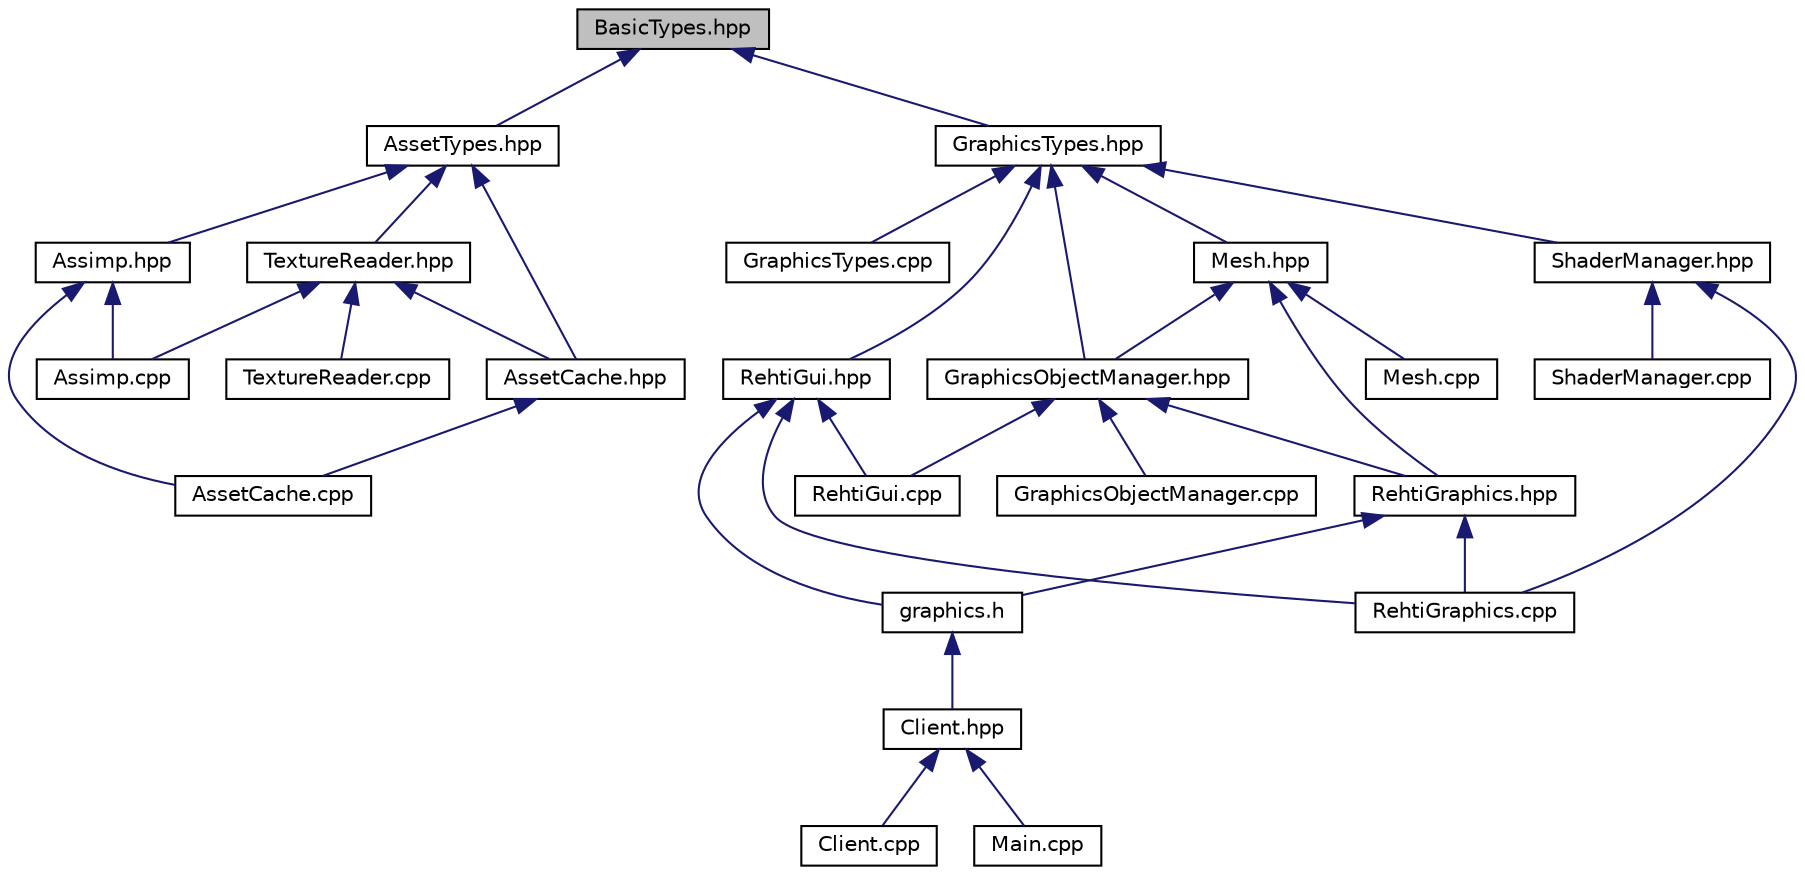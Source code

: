 digraph "BasicTypes.hpp"
{
 // LATEX_PDF_SIZE
  edge [fontname="Helvetica",fontsize="10",labelfontname="Helvetica",labelfontsize="10"];
  node [fontname="Helvetica",fontsize="10",shape=record];
  Node1 [label="BasicTypes.hpp",height=0.2,width=0.4,color="black", fillcolor="grey75", style="filled", fontcolor="black",tooltip=" "];
  Node1 -> Node2 [dir="back",color="midnightblue",fontsize="10",style="solid",fontname="Helvetica"];
  Node2 [label="AssetTypes.hpp",height=0.2,width=0.4,color="black", fillcolor="white", style="filled",URL="$AssetTypes_8hpp.html",tooltip=" "];
  Node2 -> Node3 [dir="back",color="midnightblue",fontsize="10",style="solid",fontname="Helvetica"];
  Node3 [label="AssetCache.hpp",height=0.2,width=0.4,color="black", fillcolor="white", style="filled",URL="$AssetCache_8hpp.html",tooltip=" "];
  Node3 -> Node4 [dir="back",color="midnightblue",fontsize="10",style="solid",fontname="Helvetica"];
  Node4 [label="AssetCache.cpp",height=0.2,width=0.4,color="black", fillcolor="white", style="filled",URL="$AssetCache_8cpp.html",tooltip=" "];
  Node2 -> Node5 [dir="back",color="midnightblue",fontsize="10",style="solid",fontname="Helvetica"];
  Node5 [label="Assimp.hpp",height=0.2,width=0.4,color="black", fillcolor="white", style="filled",URL="$Assimp_8hpp.html",tooltip=" "];
  Node5 -> Node4 [dir="back",color="midnightblue",fontsize="10",style="solid",fontname="Helvetica"];
  Node5 -> Node6 [dir="back",color="midnightblue",fontsize="10",style="solid",fontname="Helvetica"];
  Node6 [label="Assimp.cpp",height=0.2,width=0.4,color="black", fillcolor="white", style="filled",URL="$Assimp_8cpp.html",tooltip=" "];
  Node2 -> Node7 [dir="back",color="midnightblue",fontsize="10",style="solid",fontname="Helvetica"];
  Node7 [label="TextureReader.hpp",height=0.2,width=0.4,color="black", fillcolor="white", style="filled",URL="$TextureReader_8hpp.html",tooltip=" "];
  Node7 -> Node3 [dir="back",color="midnightblue",fontsize="10",style="solid",fontname="Helvetica"];
  Node7 -> Node6 [dir="back",color="midnightblue",fontsize="10",style="solid",fontname="Helvetica"];
  Node7 -> Node8 [dir="back",color="midnightblue",fontsize="10",style="solid",fontname="Helvetica"];
  Node8 [label="TextureReader.cpp",height=0.2,width=0.4,color="black", fillcolor="white", style="filled",URL="$TextureReader_8cpp.html",tooltip=" "];
  Node1 -> Node9 [dir="back",color="midnightblue",fontsize="10",style="solid",fontname="Helvetica"];
  Node9 [label="GraphicsTypes.hpp",height=0.2,width=0.4,color="black", fillcolor="white", style="filled",URL="$GraphicsTypes_8hpp.html",tooltip=" "];
  Node9 -> Node10 [dir="back",color="midnightblue",fontsize="10",style="solid",fontname="Helvetica"];
  Node10 [label="GraphicsObjectManager.hpp",height=0.2,width=0.4,color="black", fillcolor="white", style="filled",URL="$GraphicsObjectManager_8hpp.html",tooltip=" "];
  Node10 -> Node11 [dir="back",color="midnightblue",fontsize="10",style="solid",fontname="Helvetica"];
  Node11 [label="GraphicsObjectManager.cpp",height=0.2,width=0.4,color="black", fillcolor="white", style="filled",URL="$GraphicsObjectManager_8cpp.html",tooltip=" "];
  Node10 -> Node12 [dir="back",color="midnightblue",fontsize="10",style="solid",fontname="Helvetica"];
  Node12 [label="RehtiGraphics.hpp",height=0.2,width=0.4,color="black", fillcolor="white", style="filled",URL="$RehtiGraphics_8hpp.html",tooltip=" "];
  Node12 -> Node13 [dir="back",color="midnightblue",fontsize="10",style="solid",fontname="Helvetica"];
  Node13 [label="graphics.h",height=0.2,width=0.4,color="black", fillcolor="white", style="filled",URL="$graphics_8h.html",tooltip=" "];
  Node13 -> Node14 [dir="back",color="midnightblue",fontsize="10",style="solid",fontname="Helvetica"];
  Node14 [label="Client.hpp",height=0.2,width=0.4,color="black", fillcolor="white", style="filled",URL="$Client_8hpp.html",tooltip=" "];
  Node14 -> Node15 [dir="back",color="midnightblue",fontsize="10",style="solid",fontname="Helvetica"];
  Node15 [label="Client.cpp",height=0.2,width=0.4,color="black", fillcolor="white", style="filled",URL="$Client_8cpp.html",tooltip=" "];
  Node14 -> Node16 [dir="back",color="midnightblue",fontsize="10",style="solid",fontname="Helvetica"];
  Node16 [label="Main.cpp",height=0.2,width=0.4,color="black", fillcolor="white", style="filled",URL="$client_2src_2Main_8cpp.html",tooltip=" "];
  Node12 -> Node17 [dir="back",color="midnightblue",fontsize="10",style="solid",fontname="Helvetica"];
  Node17 [label="RehtiGraphics.cpp",height=0.2,width=0.4,color="black", fillcolor="white", style="filled",URL="$RehtiGraphics_8cpp.html",tooltip=" "];
  Node10 -> Node18 [dir="back",color="midnightblue",fontsize="10",style="solid",fontname="Helvetica"];
  Node18 [label="RehtiGui.cpp",height=0.2,width=0.4,color="black", fillcolor="white", style="filled",URL="$RehtiGui_8cpp.html",tooltip=" "];
  Node9 -> Node19 [dir="back",color="midnightblue",fontsize="10",style="solid",fontname="Helvetica"];
  Node19 [label="GraphicsTypes.cpp",height=0.2,width=0.4,color="black", fillcolor="white", style="filled",URL="$GraphicsTypes_8cpp.html",tooltip=" "];
  Node9 -> Node20 [dir="back",color="midnightblue",fontsize="10",style="solid",fontname="Helvetica"];
  Node20 [label="Mesh.hpp",height=0.2,width=0.4,color="black", fillcolor="white", style="filled",URL="$Mesh_8hpp.html",tooltip=" "];
  Node20 -> Node10 [dir="back",color="midnightblue",fontsize="10",style="solid",fontname="Helvetica"];
  Node20 -> Node21 [dir="back",color="midnightblue",fontsize="10",style="solid",fontname="Helvetica"];
  Node21 [label="Mesh.cpp",height=0.2,width=0.4,color="black", fillcolor="white", style="filled",URL="$Mesh_8cpp.html",tooltip=" "];
  Node20 -> Node12 [dir="back",color="midnightblue",fontsize="10",style="solid",fontname="Helvetica"];
  Node9 -> Node22 [dir="back",color="midnightblue",fontsize="10",style="solid",fontname="Helvetica"];
  Node22 [label="RehtiGui.hpp",height=0.2,width=0.4,color="black", fillcolor="white", style="filled",URL="$RehtiGui_8hpp.html",tooltip=" "];
  Node22 -> Node13 [dir="back",color="midnightblue",fontsize="10",style="solid",fontname="Helvetica"];
  Node22 -> Node17 [dir="back",color="midnightblue",fontsize="10",style="solid",fontname="Helvetica"];
  Node22 -> Node18 [dir="back",color="midnightblue",fontsize="10",style="solid",fontname="Helvetica"];
  Node9 -> Node23 [dir="back",color="midnightblue",fontsize="10",style="solid",fontname="Helvetica"];
  Node23 [label="ShaderManager.hpp",height=0.2,width=0.4,color="black", fillcolor="white", style="filled",URL="$ShaderManager_8hpp.html",tooltip=" "];
  Node23 -> Node17 [dir="back",color="midnightblue",fontsize="10",style="solid",fontname="Helvetica"];
  Node23 -> Node24 [dir="back",color="midnightblue",fontsize="10",style="solid",fontname="Helvetica"];
  Node24 [label="ShaderManager.cpp",height=0.2,width=0.4,color="black", fillcolor="white", style="filled",URL="$ShaderManager_8cpp.html",tooltip=" "];
}
